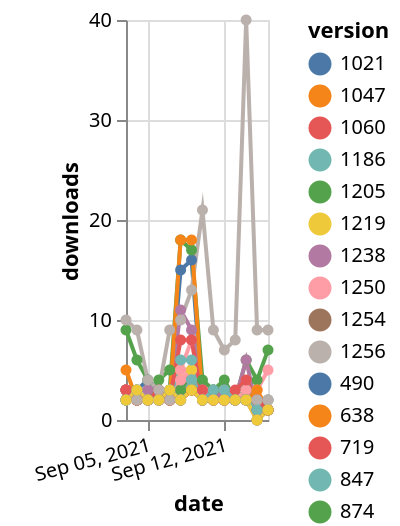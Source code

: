 {"$schema": "https://vega.github.io/schema/vega-lite/v5.json", "description": "A simple bar chart with embedded data.", "data": {"values": [{"date": "2021-09-03", "total": 5939, "delta": 3, "version": "490"}, {"date": "2021-09-04", "total": 5942, "delta": 3, "version": "490"}, {"date": "2021-09-05", "total": 5946, "delta": 4, "version": "490"}, {"date": "2021-09-06", "total": 5949, "delta": 3, "version": "490"}, {"date": "2021-09-07", "total": 5951, "delta": 2, "version": "490"}, {"date": "2021-09-08", "total": 5966, "delta": 15, "version": "490"}, {"date": "2021-09-09", "total": 5982, "delta": 16, "version": "490"}, {"date": "2021-09-10", "total": 5984, "delta": 2, "version": "490"}, {"date": "2021-09-11", "total": 5986, "delta": 2, "version": "490"}, {"date": "2021-09-12", "total": 5988, "delta": 2, "version": "490"}, {"date": "2021-09-13", "total": 5990, "delta": 2, "version": "490"}, {"date": "2021-09-14", "total": 5993, "delta": 3, "version": "490"}, {"date": "2021-09-15", "total": 5995, "delta": 2, "version": "490"}, {"date": "2021-09-16", "total": 5996, "delta": 1, "version": "490"}, {"date": "2021-09-03", "total": 5744, "delta": 9, "version": "874"}, {"date": "2021-09-04", "total": 5750, "delta": 6, "version": "874"}, {"date": "2021-09-05", "total": 5754, "delta": 4, "version": "874"}, {"date": "2021-09-06", "total": 5756, "delta": 2, "version": "874"}, {"date": "2021-09-07", "total": 5759, "delta": 3, "version": "874"}, {"date": "2021-09-08", "total": 5777, "delta": 18, "version": "874"}, {"date": "2021-09-09", "total": 5794, "delta": 17, "version": "874"}, {"date": "2021-09-10", "total": 5798, "delta": 4, "version": "874"}, {"date": "2021-09-11", "total": 5801, "delta": 3, "version": "874"}, {"date": "2021-09-12", "total": 5805, "delta": 4, "version": "874"}, {"date": "2021-09-13", "total": 5807, "delta": 2, "version": "874"}, {"date": "2021-09-14", "total": 5813, "delta": 6, "version": "874"}, {"date": "2021-09-15", "total": 5817, "delta": 4, "version": "874"}, {"date": "2021-09-16", "total": 5824, "delta": 7, "version": "874"}, {"date": "2021-09-03", "total": 953, "delta": 3, "version": "1238"}, {"date": "2021-09-04", "total": 956, "delta": 3, "version": "1238"}, {"date": "2021-09-05", "total": 959, "delta": 3, "version": "1238"}, {"date": "2021-09-06", "total": 962, "delta": 3, "version": "1238"}, {"date": "2021-09-07", "total": 965, "delta": 3, "version": "1238"}, {"date": "2021-09-08", "total": 968, "delta": 3, "version": "1238"}, {"date": "2021-09-09", "total": 973, "delta": 5, "version": "1238"}, {"date": "2021-09-10", "total": 975, "delta": 2, "version": "1238"}, {"date": "2021-09-11", "total": 978, "delta": 3, "version": "1238"}, {"date": "2021-09-12", "total": 980, "delta": 2, "version": "1238"}, {"date": "2021-09-13", "total": 982, "delta": 2, "version": "1238"}, {"date": "2021-09-14", "total": 988, "delta": 6, "version": "1238"}, {"date": "2021-09-15", "total": 989, "delta": 1, "version": "1238"}, {"date": "2021-09-16", "total": 990, "delta": 1, "version": "1238"}, {"date": "2021-09-03", "total": 597, "delta": 2, "version": "1205"}, {"date": "2021-09-04", "total": 599, "delta": 2, "version": "1205"}, {"date": "2021-09-05", "total": 601, "delta": 2, "version": "1205"}, {"date": "2021-09-06", "total": 605, "delta": 4, "version": "1205"}, {"date": "2021-09-07", "total": 610, "delta": 5, "version": "1205"}, {"date": "2021-09-08", "total": 613, "delta": 3, "version": "1205"}, {"date": "2021-09-09", "total": 617, "delta": 4, "version": "1205"}, {"date": "2021-09-10", "total": 619, "delta": 2, "version": "1205"}, {"date": "2021-09-11", "total": 622, "delta": 3, "version": "1205"}, {"date": "2021-09-12", "total": 624, "delta": 2, "version": "1205"}, {"date": "2021-09-13", "total": 626, "delta": 2, "version": "1205"}, {"date": "2021-09-14", "total": 629, "delta": 3, "version": "1205"}, {"date": "2021-09-15", "total": 629, "delta": 0, "version": "1205"}, {"date": "2021-09-16", "total": 630, "delta": 1, "version": "1205"}, {"date": "2021-09-03", "total": 422, "delta": 3, "version": "1250"}, {"date": "2021-09-04", "total": 424, "delta": 2, "version": "1250"}, {"date": "2021-09-05", "total": 426, "delta": 2, "version": "1250"}, {"date": "2021-09-06", "total": 428, "delta": 2, "version": "1250"}, {"date": "2021-09-07", "total": 430, "delta": 2, "version": "1250"}, {"date": "2021-09-08", "total": 434, "delta": 4, "version": "1250"}, {"date": "2021-09-09", "total": 439, "delta": 5, "version": "1250"}, {"date": "2021-09-10", "total": 442, "delta": 3, "version": "1250"}, {"date": "2021-09-11", "total": 444, "delta": 2, "version": "1250"}, {"date": "2021-09-12", "total": 446, "delta": 2, "version": "1250"}, {"date": "2021-09-13", "total": 448, "delta": 2, "version": "1250"}, {"date": "2021-09-14", "total": 451, "delta": 3, "version": "1250"}, {"date": "2021-09-15", "total": 451, "delta": 0, "version": "1250"}, {"date": "2021-09-16", "total": 452, "delta": 1, "version": "1250"}, {"date": "2021-09-03", "total": 1938, "delta": 2, "version": "1021"}, {"date": "2021-09-04", "total": 1940, "delta": 2, "version": "1021"}, {"date": "2021-09-05", "total": 1942, "delta": 2, "version": "1021"}, {"date": "2021-09-06", "total": 1944, "delta": 2, "version": "1021"}, {"date": "2021-09-07", "total": 1946, "delta": 2, "version": "1021"}, {"date": "2021-09-08", "total": 1948, "delta": 2, "version": "1021"}, {"date": "2021-09-09", "total": 1951, "delta": 3, "version": "1021"}, {"date": "2021-09-10", "total": 1953, "delta": 2, "version": "1021"}, {"date": "2021-09-11", "total": 1955, "delta": 2, "version": "1021"}, {"date": "2021-09-12", "total": 1957, "delta": 2, "version": "1021"}, {"date": "2021-09-13", "total": 1959, "delta": 2, "version": "1021"}, {"date": "2021-09-14", "total": 1961, "delta": 2, "version": "1021"}, {"date": "2021-09-15", "total": 1962, "delta": 1, "version": "1021"}, {"date": "2021-09-16", "total": 1963, "delta": 1, "version": "1021"}, {"date": "2021-09-03", "total": 43641, "delta": 2, "version": "876"}, {"date": "2021-09-04", "total": 43643, "delta": 2, "version": "876"}, {"date": "2021-09-05", "total": 43645, "delta": 2, "version": "876"}, {"date": "2021-09-06", "total": 43647, "delta": 2, "version": "876"}, {"date": "2021-09-07", "total": 43649, "delta": 2, "version": "876"}, {"date": "2021-09-08", "total": 43654, "delta": 5, "version": "876"}, {"date": "2021-09-09", "total": 43659, "delta": 5, "version": "876"}, {"date": "2021-09-10", "total": 43661, "delta": 2, "version": "876"}, {"date": "2021-09-11", "total": 43663, "delta": 2, "version": "876"}, {"date": "2021-09-12", "total": 43665, "delta": 2, "version": "876"}, {"date": "2021-09-13", "total": 43667, "delta": 2, "version": "876"}, {"date": "2021-09-14", "total": 43669, "delta": 2, "version": "876"}, {"date": "2021-09-15", "total": 43671, "delta": 2, "version": "876"}, {"date": "2021-09-16", "total": 43672, "delta": 1, "version": "876"}, {"date": "2021-09-03", "total": 3874, "delta": 3, "version": "963"}, {"date": "2021-09-04", "total": 3876, "delta": 2, "version": "963"}, {"date": "2021-09-05", "total": 3878, "delta": 2, "version": "963"}, {"date": "2021-09-06", "total": 3880, "delta": 2, "version": "963"}, {"date": "2021-09-07", "total": 3882, "delta": 2, "version": "963"}, {"date": "2021-09-08", "total": 3887, "delta": 5, "version": "963"}, {"date": "2021-09-09", "total": 3895, "delta": 8, "version": "963"}, {"date": "2021-09-10", "total": 3897, "delta": 2, "version": "963"}, {"date": "2021-09-11", "total": 3899, "delta": 2, "version": "963"}, {"date": "2021-09-12", "total": 3901, "delta": 2, "version": "963"}, {"date": "2021-09-13", "total": 3903, "delta": 2, "version": "963"}, {"date": "2021-09-14", "total": 3905, "delta": 2, "version": "963"}, {"date": "2021-09-15", "total": 3908, "delta": 3, "version": "963"}, {"date": "2021-09-16", "total": 3913, "delta": 5, "version": "963"}, {"date": "2021-09-03", "total": 5052, "delta": 3, "version": "941"}, {"date": "2021-09-04", "total": 5054, "delta": 2, "version": "941"}, {"date": "2021-09-05", "total": 5056, "delta": 2, "version": "941"}, {"date": "2021-09-06", "total": 5058, "delta": 2, "version": "941"}, {"date": "2021-09-07", "total": 5060, "delta": 2, "version": "941"}, {"date": "2021-09-08", "total": 5071, "delta": 11, "version": "941"}, {"date": "2021-09-09", "total": 5080, "delta": 9, "version": "941"}, {"date": "2021-09-10", "total": 5083, "delta": 3, "version": "941"}, {"date": "2021-09-11", "total": 5085, "delta": 2, "version": "941"}, {"date": "2021-09-12", "total": 5088, "delta": 3, "version": "941"}, {"date": "2021-09-13", "total": 5090, "delta": 2, "version": "941"}, {"date": "2021-09-14", "total": 5092, "delta": 2, "version": "941"}, {"date": "2021-09-15", "total": 5093, "delta": 1, "version": "941"}, {"date": "2021-09-16", "total": 5094, "delta": 1, "version": "941"}, {"date": "2021-09-03", "total": 2055, "delta": 2, "version": "982"}, {"date": "2021-09-04", "total": 2057, "delta": 2, "version": "982"}, {"date": "2021-09-05", "total": 2059, "delta": 2, "version": "982"}, {"date": "2021-09-06", "total": 2061, "delta": 2, "version": "982"}, {"date": "2021-09-07", "total": 2063, "delta": 2, "version": "982"}, {"date": "2021-09-08", "total": 2065, "delta": 2, "version": "982"}, {"date": "2021-09-09", "total": 2069, "delta": 4, "version": "982"}, {"date": "2021-09-10", "total": 2071, "delta": 2, "version": "982"}, {"date": "2021-09-11", "total": 2073, "delta": 2, "version": "982"}, {"date": "2021-09-12", "total": 2075, "delta": 2, "version": "982"}, {"date": "2021-09-13", "total": 2077, "delta": 2, "version": "982"}, {"date": "2021-09-14", "total": 2079, "delta": 2, "version": "982"}, {"date": "2021-09-15", "total": 2081, "delta": 2, "version": "982"}, {"date": "2021-09-16", "total": 2083, "delta": 2, "version": "982"}, {"date": "2021-09-03", "total": 123, "delta": 3, "version": "1254"}, {"date": "2021-09-04", "total": 125, "delta": 2, "version": "1254"}, {"date": "2021-09-05", "total": 127, "delta": 2, "version": "1254"}, {"date": "2021-09-06", "total": 129, "delta": 2, "version": "1254"}, {"date": "2021-09-07", "total": 131, "delta": 2, "version": "1254"}, {"date": "2021-09-08", "total": 133, "delta": 2, "version": "1254"}, {"date": "2021-09-09", "total": 136, "delta": 3, "version": "1254"}, {"date": "2021-09-10", "total": 138, "delta": 2, "version": "1254"}, {"date": "2021-09-11", "total": 140, "delta": 2, "version": "1254"}, {"date": "2021-09-12", "total": 142, "delta": 2, "version": "1254"}, {"date": "2021-09-13", "total": 144, "delta": 2, "version": "1254"}, {"date": "2021-09-14", "total": 146, "delta": 2, "version": "1254"}, {"date": "2021-09-15", "total": 146, "delta": 0, "version": "1254"}, {"date": "2021-09-16", "total": 147, "delta": 1, "version": "1254"}, {"date": "2021-09-03", "total": 5793, "delta": 3, "version": "1060"}, {"date": "2021-09-04", "total": 5795, "delta": 2, "version": "1060"}, {"date": "2021-09-05", "total": 5797, "delta": 2, "version": "1060"}, {"date": "2021-09-06", "total": 5800, "delta": 3, "version": "1060"}, {"date": "2021-09-07", "total": 5802, "delta": 2, "version": "1060"}, {"date": "2021-09-08", "total": 5804, "delta": 2, "version": "1060"}, {"date": "2021-09-09", "total": 5807, "delta": 3, "version": "1060"}, {"date": "2021-09-10", "total": 5810, "delta": 3, "version": "1060"}, {"date": "2021-09-11", "total": 5812, "delta": 2, "version": "1060"}, {"date": "2021-09-12", "total": 5814, "delta": 2, "version": "1060"}, {"date": "2021-09-13", "total": 5817, "delta": 3, "version": "1060"}, {"date": "2021-09-14", "total": 5821, "delta": 4, "version": "1060"}, {"date": "2021-09-15", "total": 5823, "delta": 2, "version": "1060"}, {"date": "2021-09-16", "total": 5824, "delta": 1, "version": "1060"}, {"date": "2021-09-03", "total": 1158, "delta": 2, "version": "1047"}, {"date": "2021-09-04", "total": 1160, "delta": 2, "version": "1047"}, {"date": "2021-09-05", "total": 1162, "delta": 2, "version": "1047"}, {"date": "2021-09-06", "total": 1164, "delta": 2, "version": "1047"}, {"date": "2021-09-07", "total": 1166, "delta": 2, "version": "1047"}, {"date": "2021-09-08", "total": 1168, "delta": 2, "version": "1047"}, {"date": "2021-09-09", "total": 1171, "delta": 3, "version": "1047"}, {"date": "2021-09-10", "total": 1173, "delta": 2, "version": "1047"}, {"date": "2021-09-11", "total": 1175, "delta": 2, "version": "1047"}, {"date": "2021-09-12", "total": 1177, "delta": 2, "version": "1047"}, {"date": "2021-09-13", "total": 1179, "delta": 2, "version": "1047"}, {"date": "2021-09-14", "total": 1181, "delta": 2, "version": "1047"}, {"date": "2021-09-15", "total": 1184, "delta": 3, "version": "1047"}, {"date": "2021-09-16", "total": 1185, "delta": 1, "version": "1047"}, {"date": "2021-09-03", "total": 4337, "delta": 2, "version": "847"}, {"date": "2021-09-04", "total": 4339, "delta": 2, "version": "847"}, {"date": "2021-09-05", "total": 4341, "delta": 2, "version": "847"}, {"date": "2021-09-06", "total": 4343, "delta": 2, "version": "847"}, {"date": "2021-09-07", "total": 4345, "delta": 2, "version": "847"}, {"date": "2021-09-08", "total": 4351, "delta": 6, "version": "847"}, {"date": "2021-09-09", "total": 4357, "delta": 6, "version": "847"}, {"date": "2021-09-10", "total": 4359, "delta": 2, "version": "847"}, {"date": "2021-09-11", "total": 4361, "delta": 2, "version": "847"}, {"date": "2021-09-12", "total": 4363, "delta": 2, "version": "847"}, {"date": "2021-09-13", "total": 4365, "delta": 2, "version": "847"}, {"date": "2021-09-14", "total": 4367, "delta": 2, "version": "847"}, {"date": "2021-09-15", "total": 4369, "delta": 2, "version": "847"}, {"date": "2021-09-16", "total": 4371, "delta": 2, "version": "847"}, {"date": "2021-09-03", "total": 184, "delta": 10, "version": "1256"}, {"date": "2021-09-04", "total": 193, "delta": 9, "version": "1256"}, {"date": "2021-09-05", "total": 197, "delta": 4, "version": "1256"}, {"date": "2021-09-06", "total": 200, "delta": 3, "version": "1256"}, {"date": "2021-09-07", "total": 209, "delta": 9, "version": "1256"}, {"date": "2021-09-08", "total": 219, "delta": 10, "version": "1256"}, {"date": "2021-09-09", "total": 232, "delta": 13, "version": "1256"}, {"date": "2021-09-10", "total": 253, "delta": 21, "version": "1256"}, {"date": "2021-09-11", "total": 262, "delta": 9, "version": "1256"}, {"date": "2021-09-12", "total": 269, "delta": 7, "version": "1256"}, {"date": "2021-09-13", "total": 277, "delta": 8, "version": "1256"}, {"date": "2021-09-14", "total": 317, "delta": 40, "version": "1256"}, {"date": "2021-09-15", "total": 326, "delta": 9, "version": "1256"}, {"date": "2021-09-16", "total": 335, "delta": 9, "version": "1256"}, {"date": "2021-09-03", "total": 8543, "delta": 5, "version": "638"}, {"date": "2021-09-04", "total": 8545, "delta": 2, "version": "638"}, {"date": "2021-09-05", "total": 8547, "delta": 2, "version": "638"}, {"date": "2021-09-06", "total": 8549, "delta": 2, "version": "638"}, {"date": "2021-09-07", "total": 8551, "delta": 2, "version": "638"}, {"date": "2021-09-08", "total": 8569, "delta": 18, "version": "638"}, {"date": "2021-09-09", "total": 8587, "delta": 18, "version": "638"}, {"date": "2021-09-10", "total": 8589, "delta": 2, "version": "638"}, {"date": "2021-09-11", "total": 8591, "delta": 2, "version": "638"}, {"date": "2021-09-12", "total": 8593, "delta": 2, "version": "638"}, {"date": "2021-09-13", "total": 8595, "delta": 2, "version": "638"}, {"date": "2021-09-14", "total": 8597, "delta": 2, "version": "638"}, {"date": "2021-09-15", "total": 8599, "delta": 2, "version": "638"}, {"date": "2021-09-16", "total": 8600, "delta": 1, "version": "638"}, {"date": "2021-09-03", "total": 13377, "delta": 3, "version": "719"}, {"date": "2021-09-04", "total": 13379, "delta": 2, "version": "719"}, {"date": "2021-09-05", "total": 13381, "delta": 2, "version": "719"}, {"date": "2021-09-06", "total": 13383, "delta": 2, "version": "719"}, {"date": "2021-09-07", "total": 13385, "delta": 2, "version": "719"}, {"date": "2021-09-08", "total": 13393, "delta": 8, "version": "719"}, {"date": "2021-09-09", "total": 13401, "delta": 8, "version": "719"}, {"date": "2021-09-10", "total": 13403, "delta": 2, "version": "719"}, {"date": "2021-09-11", "total": 13405, "delta": 2, "version": "719"}, {"date": "2021-09-12", "total": 13407, "delta": 2, "version": "719"}, {"date": "2021-09-13", "total": 13409, "delta": 2, "version": "719"}, {"date": "2021-09-14", "total": 13411, "delta": 2, "version": "719"}, {"date": "2021-09-15", "total": 13413, "delta": 2, "version": "719"}, {"date": "2021-09-16", "total": 13414, "delta": 1, "version": "719"}, {"date": "2021-09-03", "total": 1657, "delta": 2, "version": "992"}, {"date": "2021-09-04", "total": 1659, "delta": 2, "version": "992"}, {"date": "2021-09-05", "total": 1661, "delta": 2, "version": "992"}, {"date": "2021-09-06", "total": 1663, "delta": 2, "version": "992"}, {"date": "2021-09-07", "total": 1665, "delta": 2, "version": "992"}, {"date": "2021-09-08", "total": 1667, "delta": 2, "version": "992"}, {"date": "2021-09-09", "total": 1671, "delta": 4, "version": "992"}, {"date": "2021-09-10", "total": 1673, "delta": 2, "version": "992"}, {"date": "2021-09-11", "total": 1675, "delta": 2, "version": "992"}, {"date": "2021-09-12", "total": 1677, "delta": 2, "version": "992"}, {"date": "2021-09-13", "total": 1679, "delta": 2, "version": "992"}, {"date": "2021-09-14", "total": 1681, "delta": 2, "version": "992"}, {"date": "2021-09-15", "total": 1683, "delta": 2, "version": "992"}, {"date": "2021-09-16", "total": 1685, "delta": 2, "version": "992"}, {"date": "2021-09-03", "total": 575, "delta": 2, "version": "1186"}, {"date": "2021-09-04", "total": 578, "delta": 3, "version": "1186"}, {"date": "2021-09-05", "total": 580, "delta": 2, "version": "1186"}, {"date": "2021-09-06", "total": 582, "delta": 2, "version": "1186"}, {"date": "2021-09-07", "total": 585, "delta": 3, "version": "1186"}, {"date": "2021-09-08", "total": 587, "delta": 2, "version": "1186"}, {"date": "2021-09-09", "total": 591, "delta": 4, "version": "1186"}, {"date": "2021-09-10", "total": 593, "delta": 2, "version": "1186"}, {"date": "2021-09-11", "total": 596, "delta": 3, "version": "1186"}, {"date": "2021-09-12", "total": 599, "delta": 3, "version": "1186"}, {"date": "2021-09-13", "total": 601, "delta": 2, "version": "1186"}, {"date": "2021-09-14", "total": 603, "delta": 2, "version": "1186"}, {"date": "2021-09-15", "total": 604, "delta": 1, "version": "1186"}, {"date": "2021-09-16", "total": 605, "delta": 1, "version": "1186"}, {"date": "2021-09-03", "total": 471, "delta": 2, "version": "1219"}, {"date": "2021-09-04", "total": 474, "delta": 3, "version": "1219"}, {"date": "2021-09-05", "total": 476, "delta": 2, "version": "1219"}, {"date": "2021-09-06", "total": 478, "delta": 2, "version": "1219"}, {"date": "2021-09-07", "total": 481, "delta": 3, "version": "1219"}, {"date": "2021-09-08", "total": 483, "delta": 2, "version": "1219"}, {"date": "2021-09-09", "total": 486, "delta": 3, "version": "1219"}, {"date": "2021-09-10", "total": 488, "delta": 2, "version": "1219"}, {"date": "2021-09-11", "total": 490, "delta": 2, "version": "1219"}, {"date": "2021-09-12", "total": 492, "delta": 2, "version": "1219"}, {"date": "2021-09-13", "total": 494, "delta": 2, "version": "1219"}, {"date": "2021-09-14", "total": 496, "delta": 2, "version": "1219"}, {"date": "2021-09-15", "total": 496, "delta": 0, "version": "1219"}, {"date": "2021-09-16", "total": 497, "delta": 1, "version": "1219"}]}, "width": "container", "mark": {"type": "line", "point": {"filled": true}}, "encoding": {"x": {"field": "date", "type": "temporal", "timeUnit": "yearmonthdate", "title": "date", "axis": {"labelAngle": -15}}, "y": {"field": "delta", "type": "quantitative", "title": "downloads"}, "color": {"field": "version", "type": "nominal"}, "tooltip": {"field": "delta"}}}